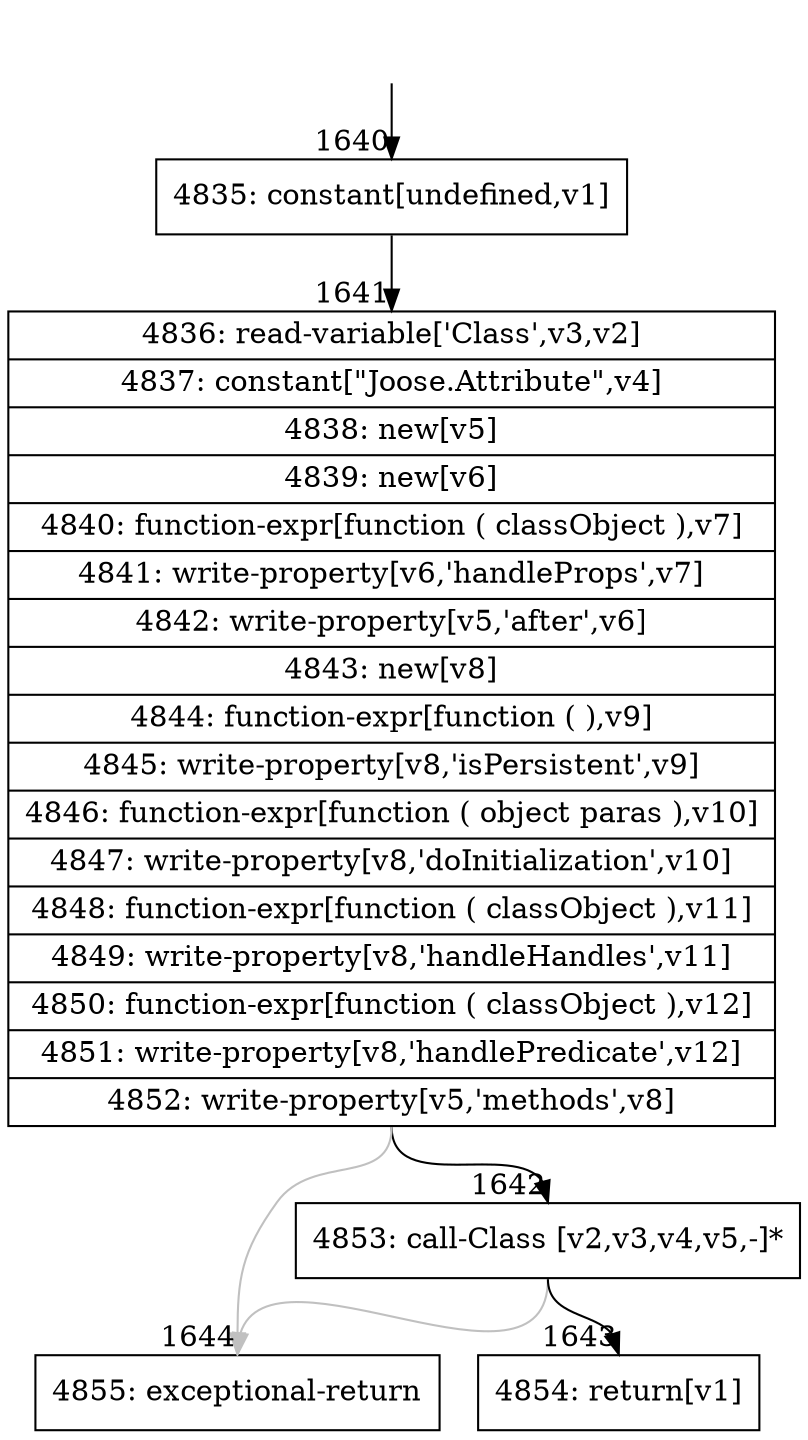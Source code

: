 digraph {
rankdir="TD"
BB_entry186[shape=none,label=""];
BB_entry186 -> BB1640 [tailport=s, headport=n, headlabel="    1640"]
BB1640 [shape=record label="{4835: constant[undefined,v1]}" ] 
BB1640 -> BB1641 [tailport=s, headport=n, headlabel="      1641"]
BB1641 [shape=record label="{4836: read-variable['Class',v3,v2]|4837: constant[\"Joose.Attribute\",v4]|4838: new[v5]|4839: new[v6]|4840: function-expr[function ( classObject ),v7]|4841: write-property[v6,'handleProps',v7]|4842: write-property[v5,'after',v6]|4843: new[v8]|4844: function-expr[function ( ),v9]|4845: write-property[v8,'isPersistent',v9]|4846: function-expr[function ( object paras ),v10]|4847: write-property[v8,'doInitialization',v10]|4848: function-expr[function ( classObject ),v11]|4849: write-property[v8,'handleHandles',v11]|4850: function-expr[function ( classObject ),v12]|4851: write-property[v8,'handlePredicate',v12]|4852: write-property[v5,'methods',v8]}" ] 
BB1641 -> BB1642 [tailport=s, headport=n, headlabel="      1642"]
BB1641 -> BB1644 [tailport=s, headport=n, color=gray, headlabel="      1644"]
BB1642 [shape=record label="{4853: call-Class [v2,v3,v4,v5,-]*}" ] 
BB1642 -> BB1643 [tailport=s, headport=n, headlabel="      1643"]
BB1642 -> BB1644 [tailport=s, headport=n, color=gray]
BB1643 [shape=record label="{4854: return[v1]}" ] 
BB1644 [shape=record label="{4855: exceptional-return}" ] 
//#$~ 1885
}
